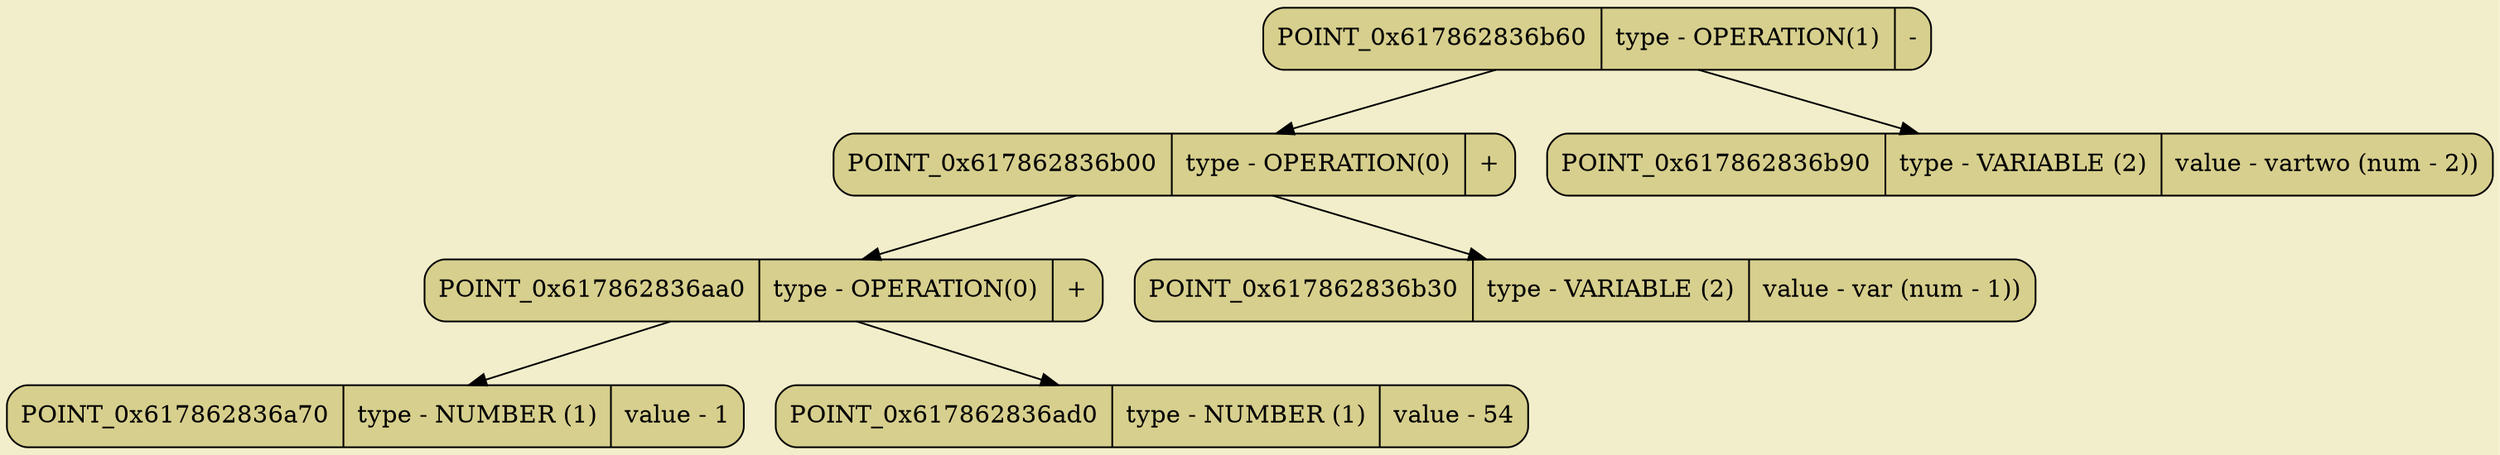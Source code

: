 digraph
{
bgcolor="#F2EECB";
rankdir = TB;
POINT_0x617862836b60[shape=Mrecord, label = "POINT_0x617862836b60 | type - OPERATION(1) | -", style="filled",fillcolor="#D7CF8D"]
POINT_0x617862836b00[shape=Mrecord, label = "POINT_0x617862836b00 | type - OPERATION(0) | +", style="filled",fillcolor="#D7CF8D"]
POINT_0x617862836aa0[shape=Mrecord, label = "POINT_0x617862836aa0 | type - OPERATION(0) | +", style="filled",fillcolor="#D7CF8D"]
POINT_0x617862836a70[shape=Mrecord, label = "POINT_0x617862836a70 | type - NUMBER (1) | value - 1", style="filled",fillcolor="#D7CF8D"]
POINT_0x617862836ad0[shape=Mrecord, label = "POINT_0x617862836ad0 | type - NUMBER (1) | value - 54", style="filled",fillcolor="#D7CF8D"]
POINT_0x617862836b30[shape=Mrecord, label = "POINT_0x617862836b30 | type - VARIABLE (2) | value - var (num - 1))", style="filled",fillcolor="#D7CF8D"]
POINT_0x617862836b90[shape=Mrecord, label = "POINT_0x617862836b90 | type - VARIABLE (2) | value - vartwo (num - 2))", style="filled",fillcolor="#D7CF8D"]
POINT_0x617862836b60 -> POINT_0x617862836b00
POINT_0x617862836b60 -> POINT_0x617862836b90
POINT_0x617862836b00 -> POINT_0x617862836aa0
POINT_0x617862836b00 -> POINT_0x617862836b30
POINT_0x617862836aa0 -> POINT_0x617862836a70
POINT_0x617862836aa0 -> POINT_0x617862836ad0
}
